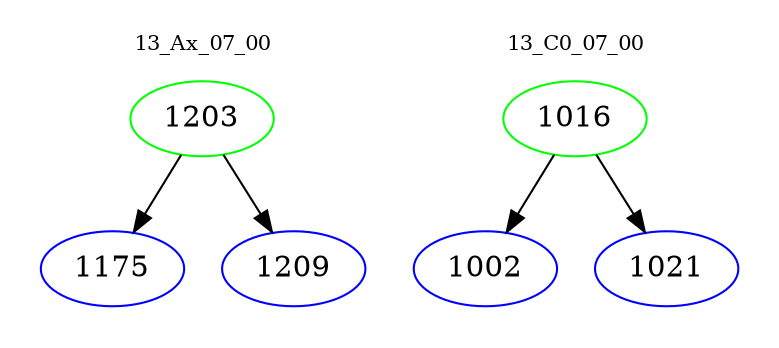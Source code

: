 digraph{
subgraph cluster_0 {
color = white
label = "13_Ax_07_00";
fontsize=10;
T0_1203 [label="1203", color="green"]
T0_1203 -> T0_1175 [color="black"]
T0_1175 [label="1175", color="blue"]
T0_1203 -> T0_1209 [color="black"]
T0_1209 [label="1209", color="blue"]
}
subgraph cluster_1 {
color = white
label = "13_C0_07_00";
fontsize=10;
T1_1016 [label="1016", color="green"]
T1_1016 -> T1_1002 [color="black"]
T1_1002 [label="1002", color="blue"]
T1_1016 -> T1_1021 [color="black"]
T1_1021 [label="1021", color="blue"]
}
}
